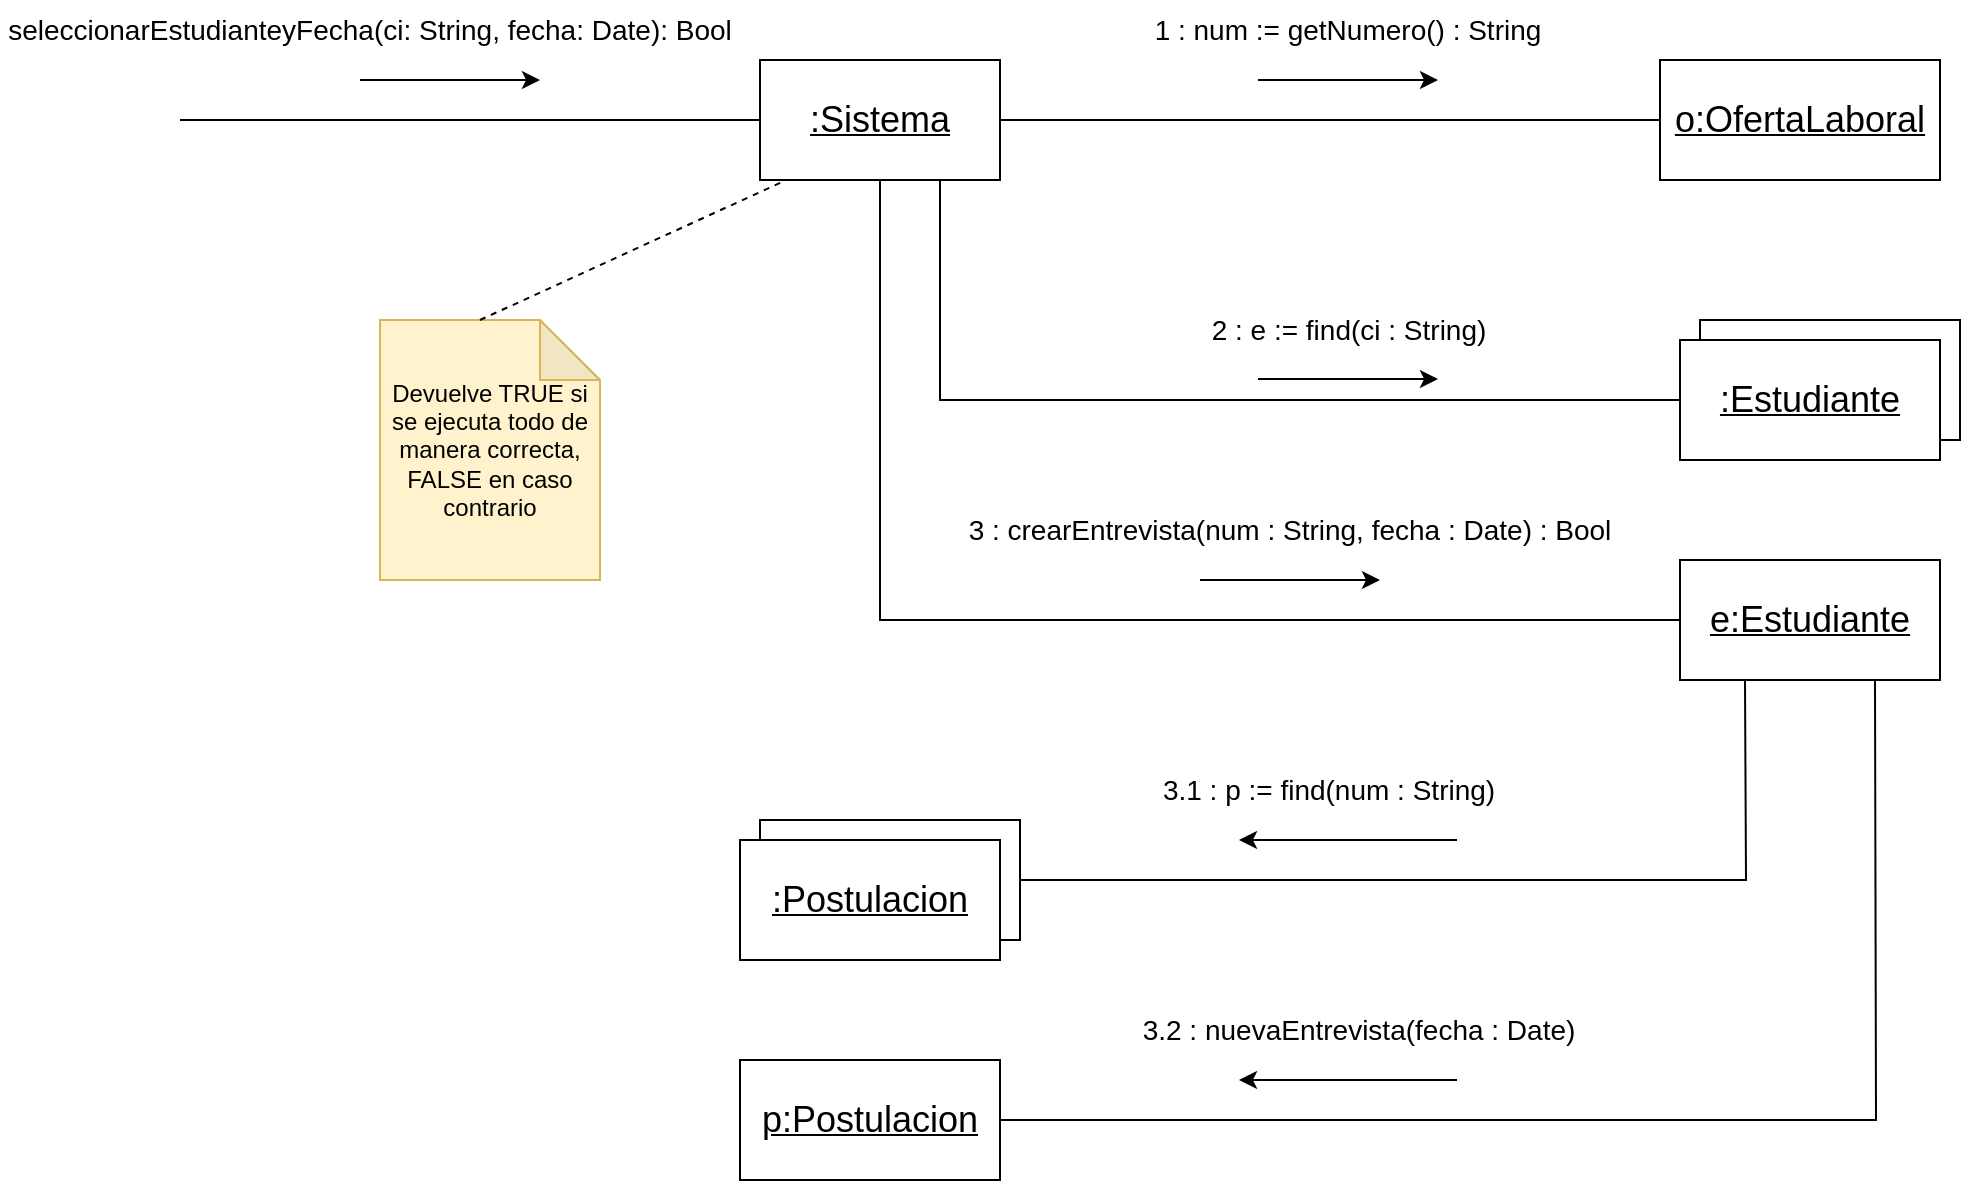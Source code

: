 <mxfile version="21.2.8" type="device">
  <diagram name="Página-1" id="NGcIurIkTgZHVNJdL5By">
    <mxGraphModel dx="1877" dy="629" grid="1" gridSize="10" guides="1" tooltips="1" connect="1" arrows="1" fold="1" page="1" pageScale="1" pageWidth="827" pageHeight="1169" math="0" shadow="0">
      <root>
        <mxCell id="0" />
        <mxCell id="1" parent="0" />
        <mxCell id="NRPAvcOG6aAH4Mc26yKC-1" value="&lt;font style=&quot;font-size: 18px;&quot;&gt;&lt;u&gt;:Sistema&lt;/u&gt;&lt;/font&gt;" style="rounded=0;whiteSpace=wrap;html=1;" parent="1" vertex="1">
          <mxGeometry x="210" y="170" width="120" height="60" as="geometry" />
        </mxCell>
        <mxCell id="NRPAvcOG6aAH4Mc26yKC-2" value="" style="endArrow=none;html=1;rounded=0;entryX=0;entryY=0.5;entryDx=0;entryDy=0;" parent="1" target="NRPAvcOG6aAH4Mc26yKC-1" edge="1">
          <mxGeometry width="50" height="50" relative="1" as="geometry">
            <mxPoint x="-80" y="200" as="sourcePoint" />
            <mxPoint x="430" y="270" as="targetPoint" />
          </mxGeometry>
        </mxCell>
        <mxCell id="NRPAvcOG6aAH4Mc26yKC-3" value="&lt;font style=&quot;font-size: 14px;&quot;&gt;seleccionarEstudianteyFecha(ci: String, fecha: Date): Bool&lt;/font&gt;" style="text;html=1;strokeColor=none;fillColor=none;align=center;verticalAlign=middle;whiteSpace=wrap;rounded=0;" parent="1" vertex="1">
          <mxGeometry x="-170" y="140" width="370" height="30" as="geometry" />
        </mxCell>
        <mxCell id="NRPAvcOG6aAH4Mc26yKC-4" value="" style="endArrow=classic;html=1;rounded=0;" parent="1" edge="1">
          <mxGeometry width="50" height="50" relative="1" as="geometry">
            <mxPoint x="10" y="180" as="sourcePoint" />
            <mxPoint x="100" y="180" as="targetPoint" />
          </mxGeometry>
        </mxCell>
        <mxCell id="NRPAvcOG6aAH4Mc26yKC-6" value="" style="endArrow=none;html=1;rounded=0;exitX=1;exitY=0.5;exitDx=0;exitDy=0;entryX=0;entryY=0.5;entryDx=0;entryDy=0;" parent="1" source="NRPAvcOG6aAH4Mc26yKC-1" edge="1">
          <mxGeometry width="50" height="50" relative="1" as="geometry">
            <mxPoint x="370" y="300" as="sourcePoint" />
            <mxPoint x="670" y="200" as="targetPoint" />
            <Array as="points" />
          </mxGeometry>
        </mxCell>
        <mxCell id="NRPAvcOG6aAH4Mc26yKC-7" value="&lt;font style=&quot;font-size: 14px;&quot;&gt;2 : e := find(ci : String)&lt;/font&gt;" style="text;html=1;align=center;verticalAlign=middle;resizable=0;points=[];autosize=1;strokeColor=none;fillColor=none;" parent="1" vertex="1">
          <mxGeometry x="424" y="290" width="160" height="30" as="geometry" />
        </mxCell>
        <mxCell id="NRPAvcOG6aAH4Mc26yKC-9" value="" style="endArrow=classic;html=1;rounded=0;" parent="1" edge="1">
          <mxGeometry width="50" height="50" relative="1" as="geometry">
            <mxPoint x="459" y="180" as="sourcePoint" />
            <mxPoint x="549" y="180" as="targetPoint" />
          </mxGeometry>
        </mxCell>
        <mxCell id="NRPAvcOG6aAH4Mc26yKC-10" value="" style="rounded=0;whiteSpace=wrap;html=1;" parent="1" vertex="1">
          <mxGeometry x="210" y="550" width="130" height="60" as="geometry" />
        </mxCell>
        <mxCell id="NRPAvcOG6aAH4Mc26yKC-11" value="&lt;span style=&quot;font-size: 18px;&quot;&gt;&lt;u&gt;:Postulacion&lt;/u&gt;&lt;/span&gt;" style="rounded=0;whiteSpace=wrap;html=1;" parent="1" vertex="1">
          <mxGeometry x="200" y="560" width="130" height="60" as="geometry" />
        </mxCell>
        <mxCell id="NRPAvcOG6aAH4Mc26yKC-15" value="&lt;font style=&quot;font-size: 18px;&quot;&gt;&lt;u&gt;o:OfertaLaboral&lt;/u&gt;&lt;/font&gt;" style="rounded=0;whiteSpace=wrap;html=1;" parent="1" vertex="1">
          <mxGeometry x="660" y="170" width="140" height="60" as="geometry" />
        </mxCell>
        <mxCell id="w0jpCwDrPkgtgDR7SLwA-1" value="&lt;font style=&quot;font-size: 14px;&quot;&gt;1 : num := getNumero() : String&lt;/font&gt;" style="text;html=1;strokeColor=none;fillColor=none;align=center;verticalAlign=middle;whiteSpace=wrap;rounded=0;" parent="1" vertex="1">
          <mxGeometry x="319" y="140" width="370" height="30" as="geometry" />
        </mxCell>
        <mxCell id="w0jpCwDrPkgtgDR7SLwA-6" value="" style="endArrow=classic;html=1;rounded=0;" parent="1" edge="1">
          <mxGeometry width="50" height="50" relative="1" as="geometry">
            <mxPoint x="558.5" y="560" as="sourcePoint" />
            <mxPoint x="449.5" y="560" as="targetPoint" />
          </mxGeometry>
        </mxCell>
        <mxCell id="w0jpCwDrPkgtgDR7SLwA-7" value="" style="endArrow=none;html=1;rounded=0;entryX=0.75;entryY=1;entryDx=0;entryDy=0;" parent="1" target="NRPAvcOG6aAH4Mc26yKC-1" edge="1">
          <mxGeometry width="50" height="50" relative="1" as="geometry">
            <mxPoint x="670" y="340" as="sourcePoint" />
            <mxPoint x="520" y="360" as="targetPoint" />
            <Array as="points">
              <mxPoint x="300" y="340" />
            </Array>
          </mxGeometry>
        </mxCell>
        <mxCell id="w0jpCwDrPkgtgDR7SLwA-8" value="" style="rounded=0;whiteSpace=wrap;html=1;" parent="1" vertex="1">
          <mxGeometry x="680" y="300" width="130" height="60" as="geometry" />
        </mxCell>
        <mxCell id="w0jpCwDrPkgtgDR7SLwA-9" value="&lt;span style=&quot;font-size: 18px;&quot;&gt;&lt;u&gt;:Estudiante&lt;/u&gt;&lt;/span&gt;" style="rounded=0;whiteSpace=wrap;html=1;" parent="1" vertex="1">
          <mxGeometry x="670" y="310" width="130" height="60" as="geometry" />
        </mxCell>
        <mxCell id="w0jpCwDrPkgtgDR7SLwA-10" value="" style="endArrow=none;html=1;rounded=0;entryX=0.5;entryY=1;entryDx=0;entryDy=0;" parent="1" target="NRPAvcOG6aAH4Mc26yKC-1" edge="1">
          <mxGeometry width="50" height="50" relative="1" as="geometry">
            <mxPoint x="670" y="450" as="sourcePoint" />
            <mxPoint x="480" y="350" as="targetPoint" />
            <Array as="points">
              <mxPoint x="270" y="450" />
            </Array>
          </mxGeometry>
        </mxCell>
        <mxCell id="w0jpCwDrPkgtgDR7SLwA-11" value="&lt;span style=&quot;font-size: 18px;&quot;&gt;&lt;u&gt;e:Estudiante&lt;/u&gt;&lt;/span&gt;" style="rounded=0;whiteSpace=wrap;html=1;" parent="1" vertex="1">
          <mxGeometry x="670" y="420" width="130" height="60" as="geometry" />
        </mxCell>
        <mxCell id="w0jpCwDrPkgtgDR7SLwA-12" value="" style="endArrow=classic;html=1;rounded=0;" parent="1" edge="1">
          <mxGeometry width="50" height="50" relative="1" as="geometry">
            <mxPoint x="459" y="329.5" as="sourcePoint" />
            <mxPoint x="549" y="329.5" as="targetPoint" />
          </mxGeometry>
        </mxCell>
        <mxCell id="w0jpCwDrPkgtgDR7SLwA-13" value="&lt;font style=&quot;font-size: 14px;&quot;&gt;3 : crearEntrevista(num : String, fecha : Date) : Bool&lt;/font&gt;" style="text;html=1;strokeColor=none;fillColor=none;align=center;verticalAlign=middle;whiteSpace=wrap;rounded=0;" parent="1" vertex="1">
          <mxGeometry x="290" y="390" width="370" height="30" as="geometry" />
        </mxCell>
        <mxCell id="w0jpCwDrPkgtgDR7SLwA-14" value="" style="endArrow=classic;html=1;rounded=0;" parent="1" edge="1">
          <mxGeometry width="50" height="50" relative="1" as="geometry">
            <mxPoint x="430" y="430" as="sourcePoint" />
            <mxPoint x="520" y="430" as="targetPoint" />
          </mxGeometry>
        </mxCell>
        <mxCell id="w0jpCwDrPkgtgDR7SLwA-15" value="" style="endArrow=none;html=1;rounded=0;entryX=0.25;entryY=1;entryDx=0;entryDy=0;exitX=1;exitY=0.5;exitDx=0;exitDy=0;" parent="1" source="NRPAvcOG6aAH4Mc26yKC-10" target="w0jpCwDrPkgtgDR7SLwA-11" edge="1">
          <mxGeometry width="50" height="50" relative="1" as="geometry">
            <mxPoint x="460" y="450" as="sourcePoint" />
            <mxPoint x="510" y="400" as="targetPoint" />
            <Array as="points">
              <mxPoint x="703" y="580" />
            </Array>
          </mxGeometry>
        </mxCell>
        <mxCell id="w0jpCwDrPkgtgDR7SLwA-16" value="&lt;font style=&quot;font-size: 14px;&quot;&gt;3.1 : p := find(num : String)&lt;/font&gt;" style="text;html=1;align=center;verticalAlign=middle;resizable=0;points=[];autosize=1;strokeColor=none;fillColor=none;" parent="1" vertex="1">
          <mxGeometry x="399" y="520" width="190" height="30" as="geometry" />
        </mxCell>
        <mxCell id="w0jpCwDrPkgtgDR7SLwA-18" value="&lt;span style=&quot;font-size: 18px;&quot;&gt;&lt;u&gt;p:Postulacion&lt;/u&gt;&lt;/span&gt;" style="rounded=0;whiteSpace=wrap;html=1;" parent="1" vertex="1">
          <mxGeometry x="200" y="670" width="130" height="60" as="geometry" />
        </mxCell>
        <mxCell id="w0jpCwDrPkgtgDR7SLwA-19" value="" style="endArrow=none;html=1;rounded=0;entryX=0.75;entryY=1;entryDx=0;entryDy=0;exitX=1;exitY=0.5;exitDx=0;exitDy=0;" parent="1" source="w0jpCwDrPkgtgDR7SLwA-18" target="w0jpCwDrPkgtgDR7SLwA-11" edge="1">
          <mxGeometry width="50" height="50" relative="1" as="geometry">
            <mxPoint x="460" y="570" as="sourcePoint" />
            <mxPoint x="510" y="520" as="targetPoint" />
            <Array as="points">
              <mxPoint x="768" y="700" />
            </Array>
          </mxGeometry>
        </mxCell>
        <mxCell id="w0jpCwDrPkgtgDR7SLwA-20" value="&lt;font style=&quot;font-size: 14px;&quot;&gt;3.2 : nuevaEntrevista(fecha : Date)&lt;/font&gt;" style="text;html=1;align=center;verticalAlign=middle;resizable=0;points=[];autosize=1;strokeColor=none;fillColor=none;" parent="1" vertex="1">
          <mxGeometry x="389" y="640" width="240" height="30" as="geometry" />
        </mxCell>
        <mxCell id="w0jpCwDrPkgtgDR7SLwA-21" value="" style="endArrow=classic;html=1;rounded=0;" parent="1" edge="1">
          <mxGeometry width="50" height="50" relative="1" as="geometry">
            <mxPoint x="558.5" y="680" as="sourcePoint" />
            <mxPoint x="449.5" y="680" as="targetPoint" />
          </mxGeometry>
        </mxCell>
        <mxCell id="gtyn4YNTbdpa8XgmJOK_-1" value="Devuelve TRUE si se ejecuta todo de manera correcta, FALSE en caso contrario" style="shape=note;whiteSpace=wrap;html=1;backgroundOutline=1;darkOpacity=0.05;fillColor=#fff2cc;strokeColor=#d6b656;" vertex="1" parent="1">
          <mxGeometry x="20" y="300" width="110" height="130" as="geometry" />
        </mxCell>
        <mxCell id="gtyn4YNTbdpa8XgmJOK_-2" value="" style="endArrow=none;dashed=1;html=1;rounded=0;entryX=0.088;entryY=1.02;entryDx=0;entryDy=0;entryPerimeter=0;exitX=0;exitY=0;exitDx=50;exitDy=0;exitPerimeter=0;" edge="1" parent="1" source="gtyn4YNTbdpa8XgmJOK_-1" target="NRPAvcOG6aAH4Mc26yKC-1">
          <mxGeometry width="50" height="50" relative="1" as="geometry">
            <mxPoint x="340" y="430" as="sourcePoint" />
            <mxPoint x="390" y="380" as="targetPoint" />
          </mxGeometry>
        </mxCell>
      </root>
    </mxGraphModel>
  </diagram>
</mxfile>
